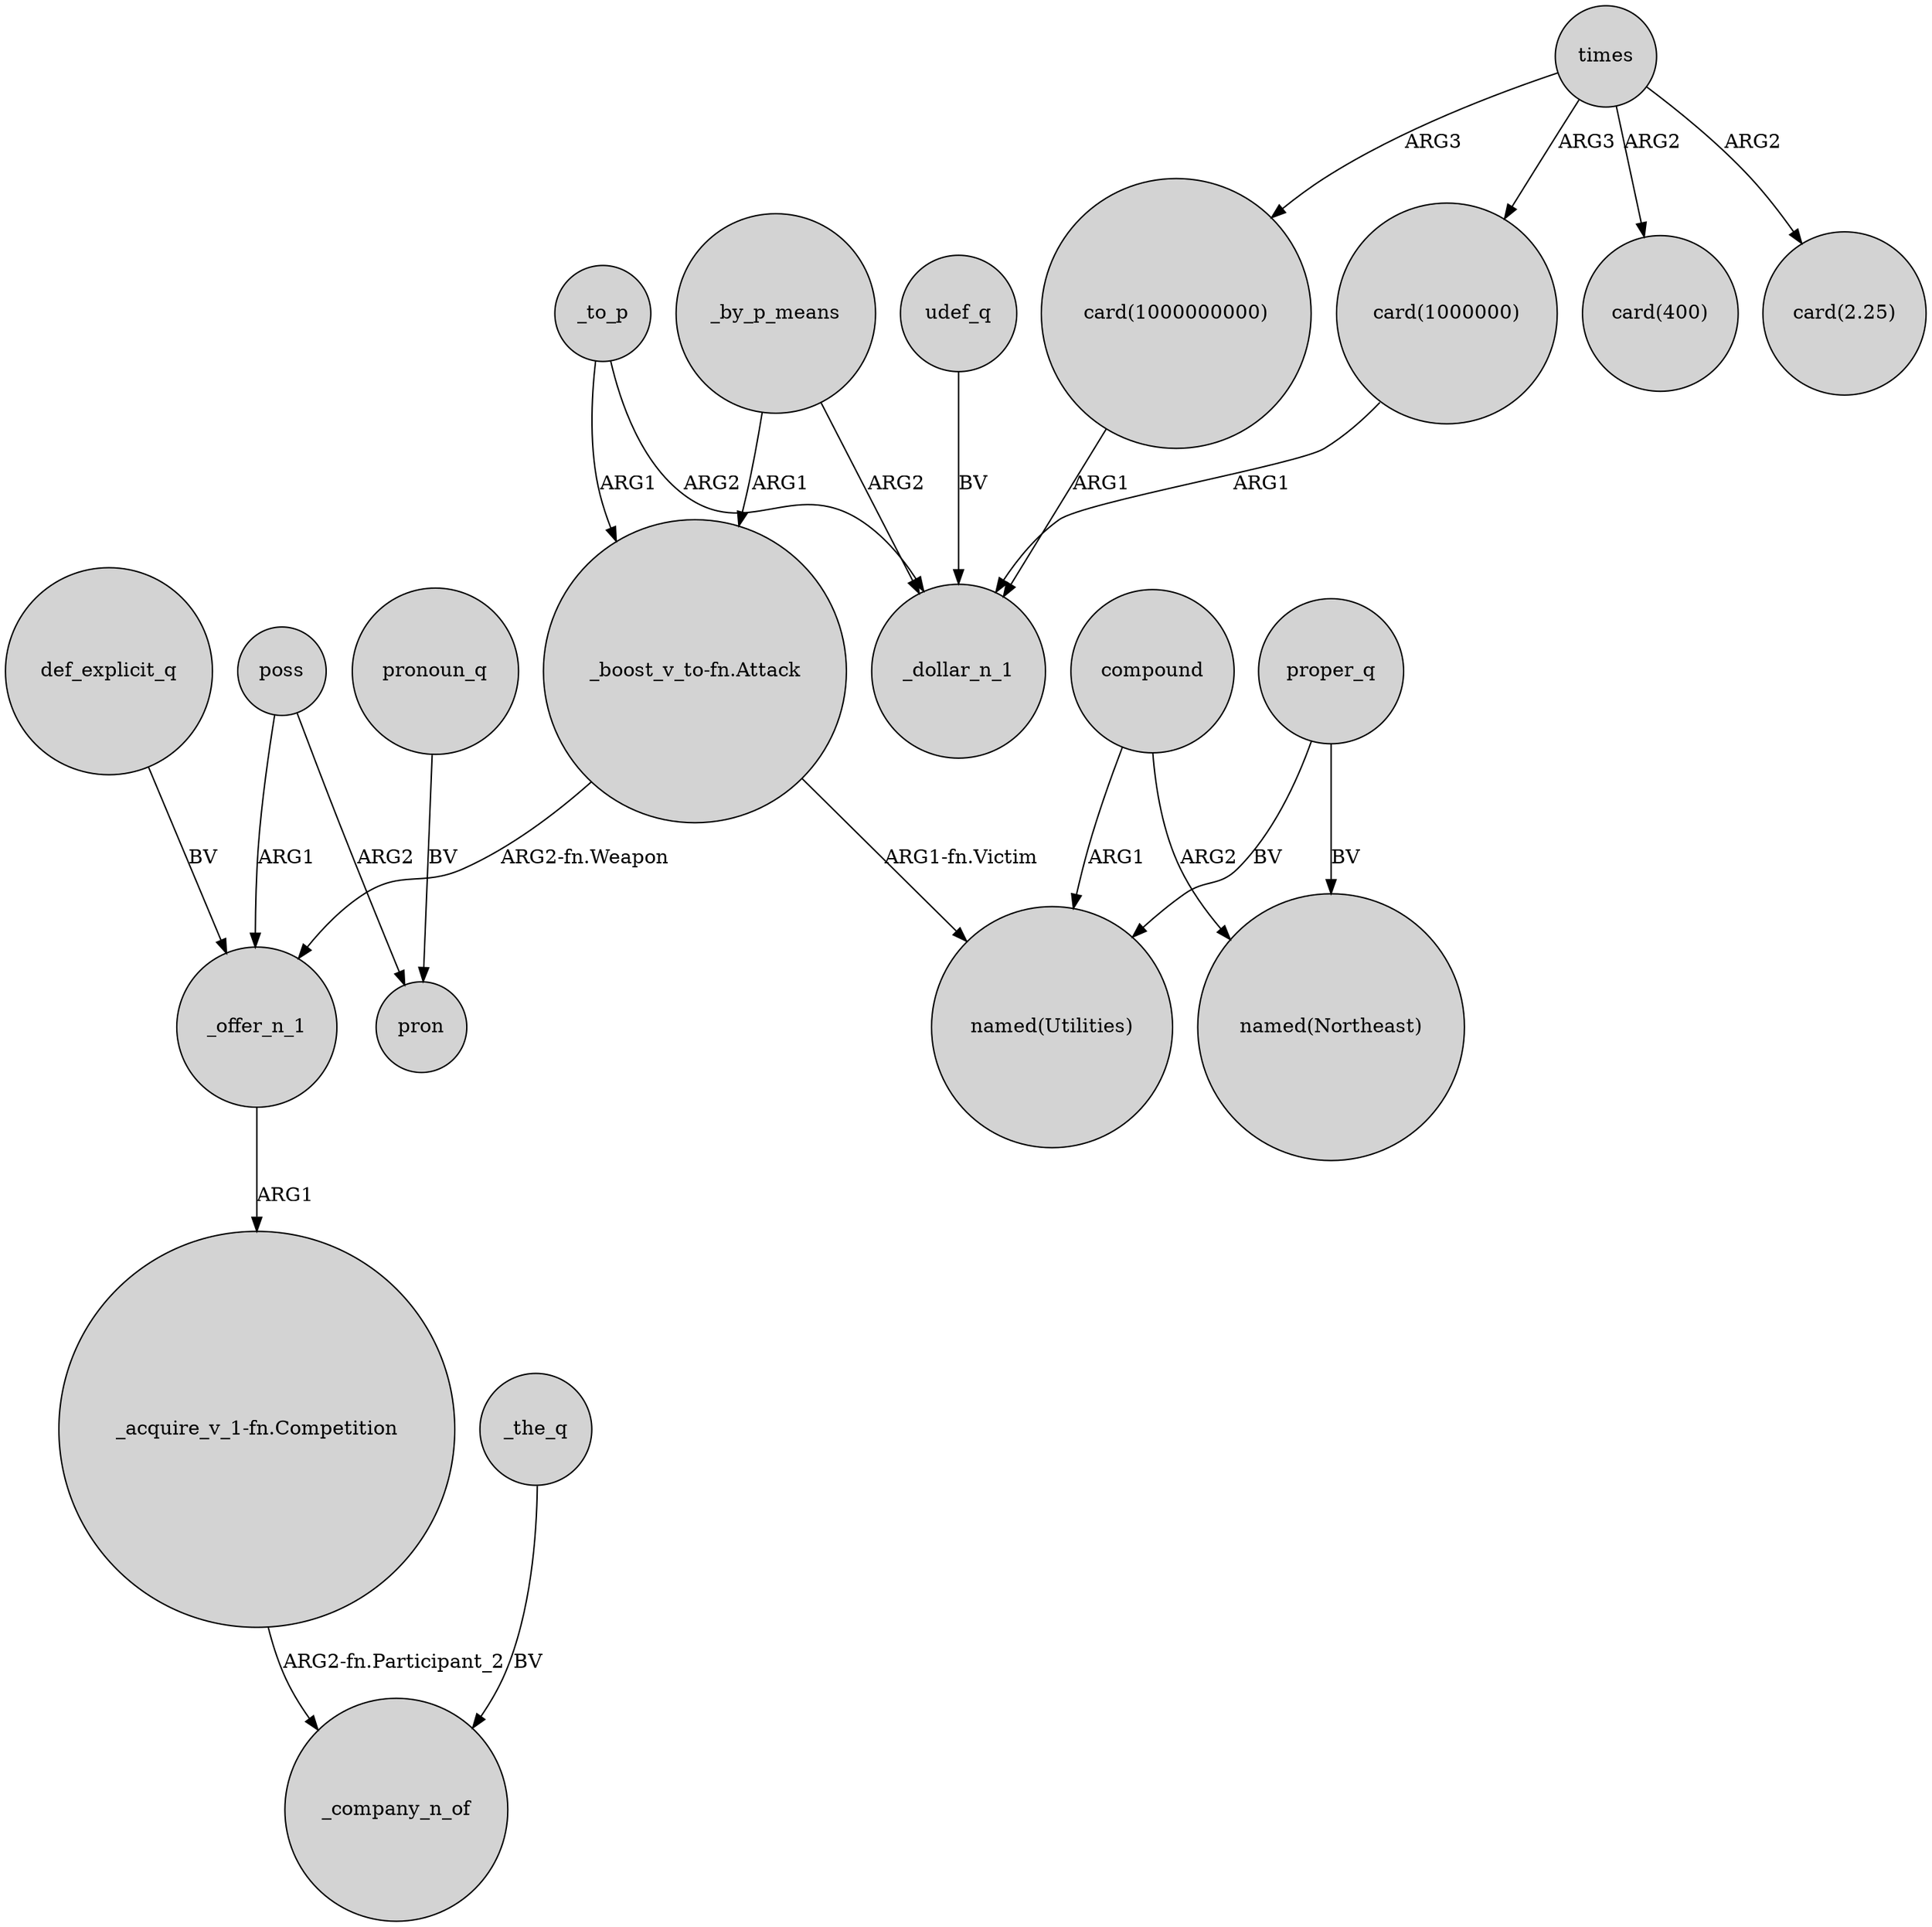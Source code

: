 digraph {
	node [shape=circle style=filled]
	"card(1000000000)" -> _dollar_n_1 [label=ARG1]
	_to_p -> "_boost_v_to-fn.Attack" [label=ARG1]
	times -> "card(400)" [label=ARG2]
	_offer_n_1 -> "_acquire_v_1-fn.Competition" [label=ARG1]
	_by_p_means -> _dollar_n_1 [label=ARG2]
	"_acquire_v_1-fn.Competition" -> _company_n_of [label="ARG2-fn.Participant_2"]
	times -> "card(2.25)" [label=ARG2]
	times -> "card(1000000)" [label=ARG3]
	_by_p_means -> "_boost_v_to-fn.Attack" [label=ARG1]
	compound -> "named(Utilities)" [label=ARG1]
	_to_p -> _dollar_n_1 [label=ARG2]
	times -> "card(1000000000)" [label=ARG3]
	pronoun_q -> pron [label=BV]
	poss -> _offer_n_1 [label=ARG1]
	poss -> pron [label=ARG2]
	"_boost_v_to-fn.Attack" -> "named(Utilities)" [label="ARG1-fn.Victim"]
	udef_q -> _dollar_n_1 [label=BV]
	"card(1000000)" -> _dollar_n_1 [label=ARG1]
	def_explicit_q -> _offer_n_1 [label=BV]
	"_boost_v_to-fn.Attack" -> _offer_n_1 [label="ARG2-fn.Weapon"]
	proper_q -> "named(Utilities)" [label=BV]
	_the_q -> _company_n_of [label=BV]
	proper_q -> "named(Northeast)" [label=BV]
	compound -> "named(Northeast)" [label=ARG2]
}
